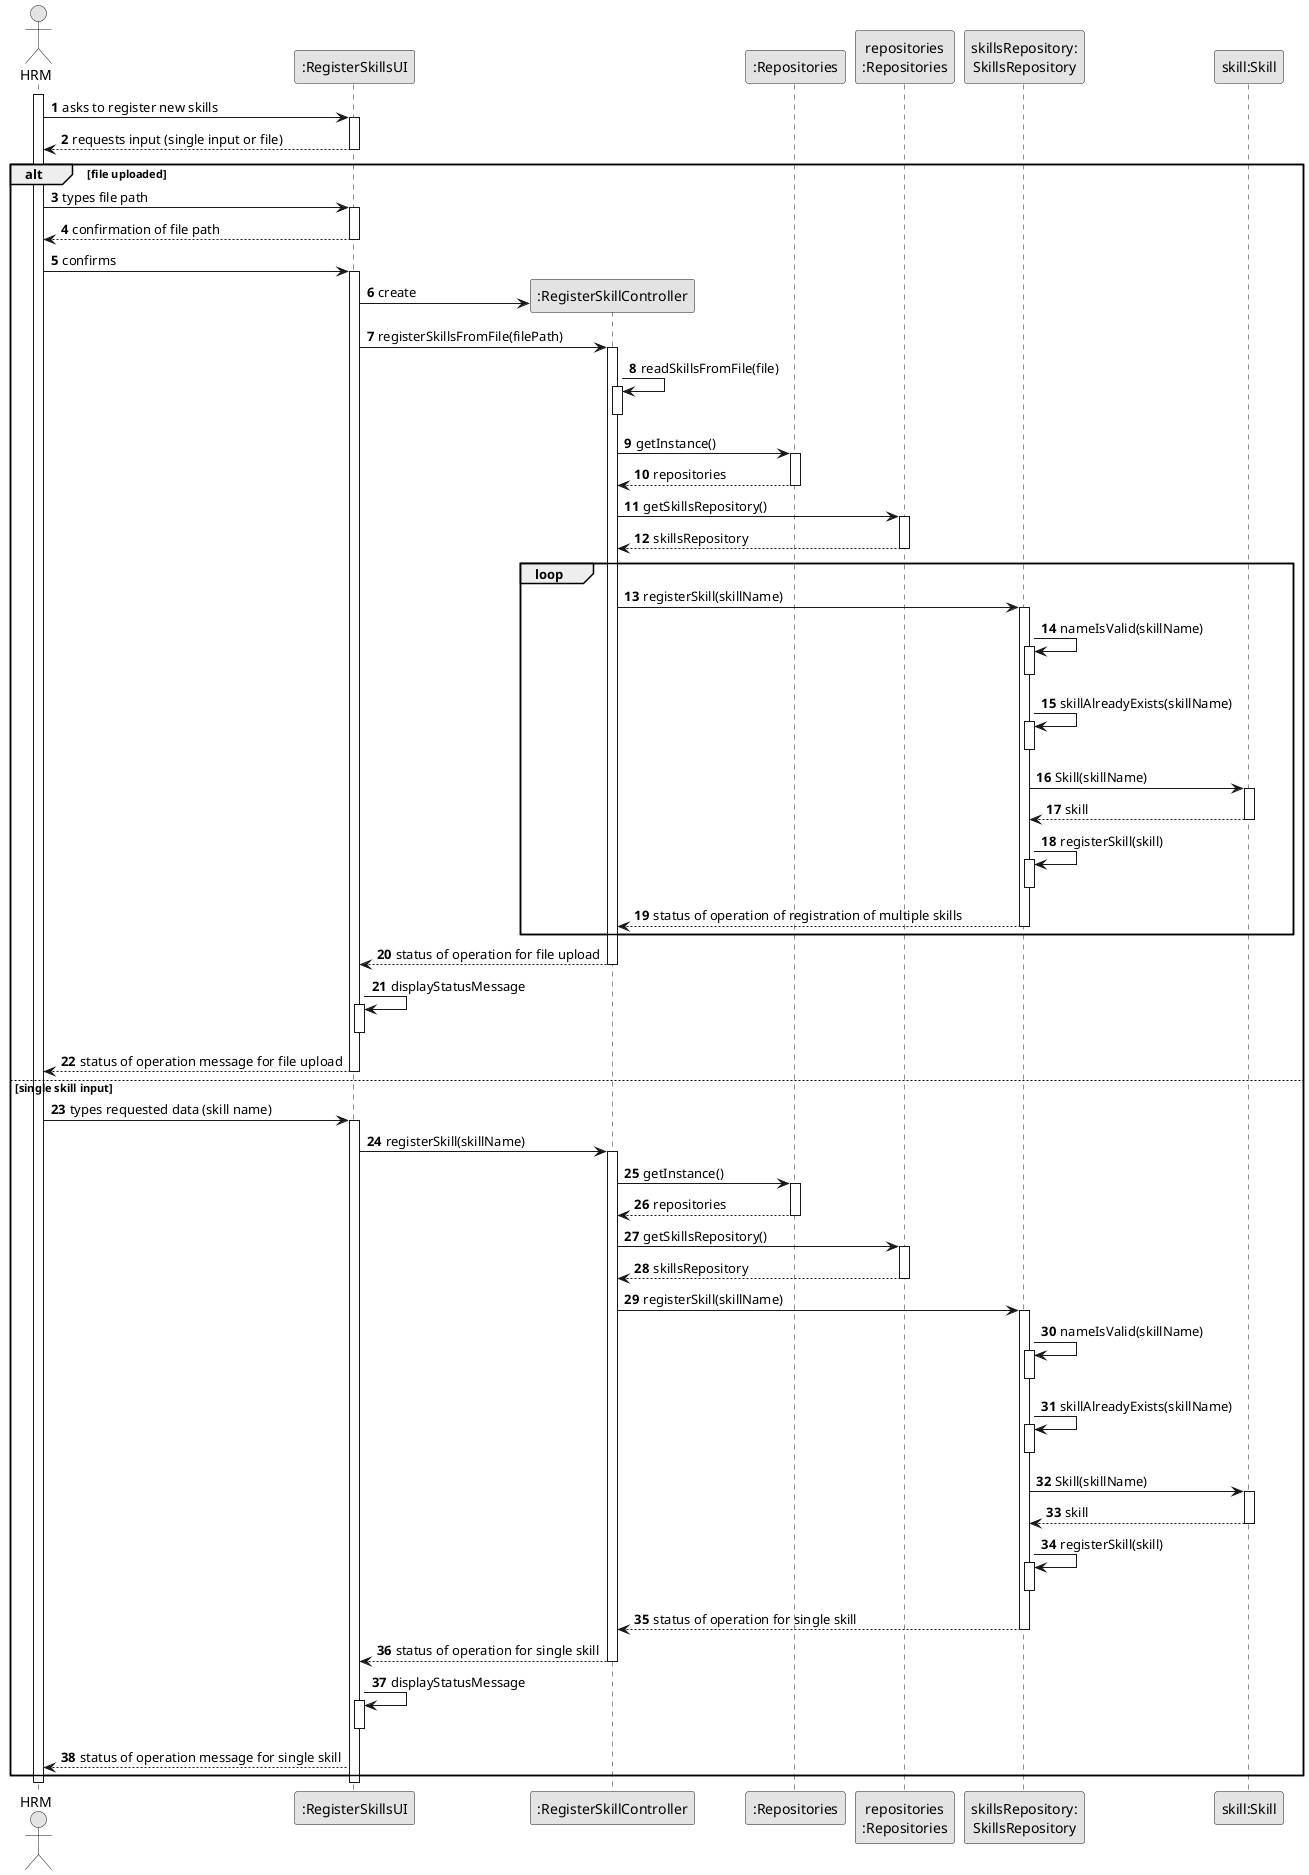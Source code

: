 @startuml
skinparam monochrome true
skinparam packageStyle rectangle
skinparam shadowing false

autonumber

'hide footbox
actor "HRM" as ADM
participant ":RegisterSkillsUI" as UI
participant ":RegisterSkillController" as CTRL
participant ":Repositories" as RepositorySingleton
participant "repositories\n:Repositories" as PLAT
participant "skillsRepository:\nSkillsRepository" as skillsRepository
participant "skill:Skill" as skill


activate ADM

    ADM -> UI : asks to register new skills
    activate UI
    UI --> ADM : requests input (single input or file)
    deactivate UI



    ' Branch for handling file upload
    alt file uploaded



            ADM -> UI : types file path
            activate UI



            UI --> ADM : confirmation of file path
            deactivate UI

            ADM -> UI : confirms
            activate UI

            UI -> CTRL** : create
        UI -> CTRL : registerSkillsFromFile(filePath)
        activate CTRL

        CTRL -> CTRL : readSkillsFromFile(file)
                activate CTRL
                deactivate CTRL

        CTRL -> RepositorySingleton : getInstance()
        activate RepositorySingleton

        RepositorySingleton --> CTRL: repositories
        deactivate RepositorySingleton

        CTRL -> PLAT : getSkillsRepository()
        activate PLAT

        PLAT --> CTRL: skillsRepository
        deactivate PLAT

        loop

        CTRL -> skillsRepository : registerSkill(skillName)
        activate skillsRepository


        skillsRepository -> skillsRepository : nameIsValid(skillName)
        activate skillsRepository
        deactivate skillsRepository
        skillsRepository -> skillsRepository : skillAlreadyExists(skillName)
        activate skillsRepository
        deactivate skillsRepository
        "skillsRepository" -> skill : Skill(skillName)
        activate skill
        "skillsRepository" <-- skill : skill
        deactivate skill
        skillsRepository -> skillsRepository : registerSkill(skill)
        activate skillsRepository
        deactivate skillsRepository

        skillsRepository --> CTRL : status of operation of registration of multiple skills
        deactivate skillsRepository

        end

        CTRL --> UI : status of operation for file upload
        deactivate CTRL
        UI -> UI : displayStatusMessage
        activate UI
        deactivate UI

        UI --> ADM : status of operation message for file upload
        deactivate UI
    else single skill input

        ADM -> UI : types requested data (skill name)
            activate UI


        UI -> CTRL : registerSkill(skillName)


        activate CTRL

        CTRL -> RepositorySingleton : getInstance()
        activate RepositorySingleton

        RepositorySingleton --> CTRL: repositories
        deactivate RepositorySingleton

        CTRL -> PLAT : getSkillsRepository()
        activate PLAT

        PLAT --> CTRL: skillsRepository
        deactivate PLAT

        CTRL -> skillsRepository : registerSkill(skillName)
        activate skillsRepository

        skillsRepository -> skillsRepository : nameIsValid(skillName)
        activate skillsRepository
        deactivate skillsRepository
        skillsRepository -> skillsRepository : skillAlreadyExists(skillName)
                activate skillsRepository
                deactivate skillsRepository
                "skillsRepository" -> skill : Skill(skillName)
                activate skill
                "skillsRepository" <-- skill : skill
                deactivate skill
                skillsRepository -> skillsRepository : registerSkill(skill)
                activate skillsRepository
                deactivate skillsRepository
        skillsRepository --> CTRL : status of operation for single skill
        deactivate skillsRepository

        CTRL --> UI : status of operation for single skill
        deactivate CTRL

        UI -> UI : displayStatusMessage
        activate UI
        deactivate UI

        UI --> ADM : status of operation message for single skill
    end

    deactivate UI

deactivate ADM

@enduml

